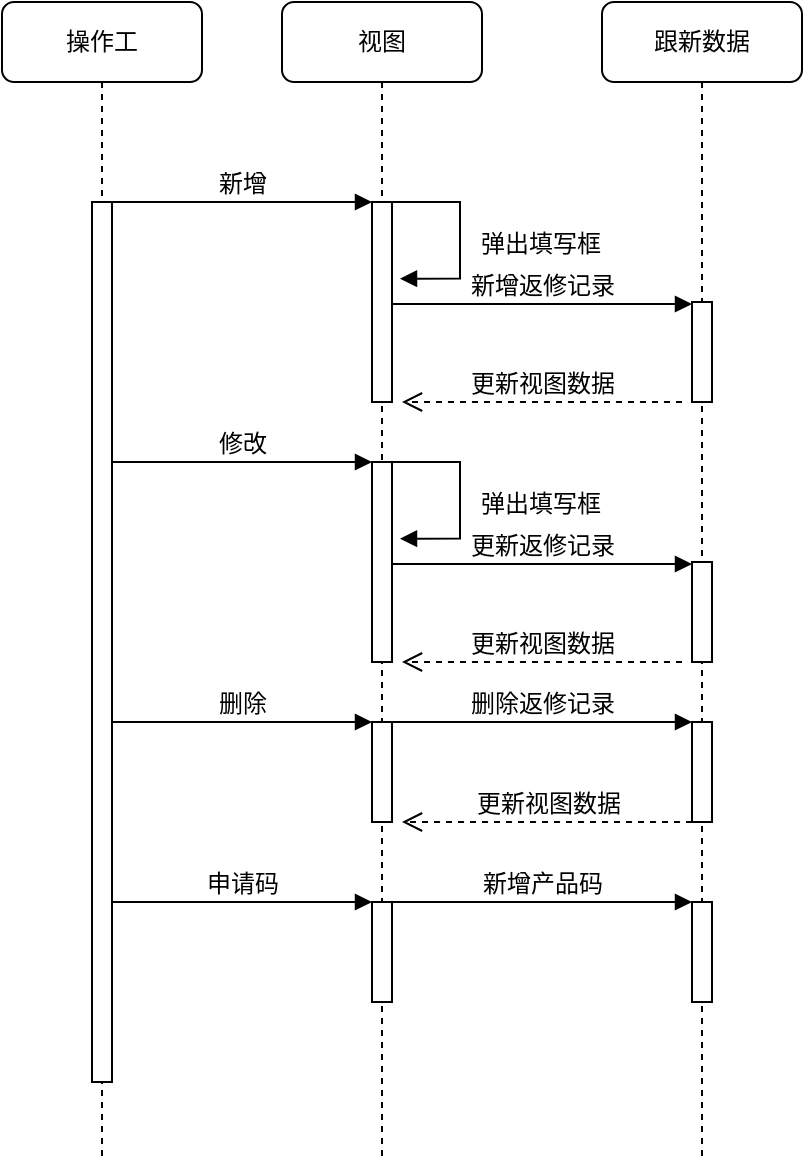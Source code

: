 <mxfile version="14.8.3" type="github">
  <diagram name="Page-1" id="13e1069c-82ec-6db2-03f1-153e76fe0fe0">
    <mxGraphModel dx="1038" dy="585" grid="1" gridSize="10" guides="1" tooltips="1" connect="1" arrows="1" fold="1" page="1" pageScale="1" pageWidth="1100" pageHeight="850" background="none" math="0" shadow="0">
      <root>
        <mxCell id="0" />
        <mxCell id="1" parent="0" />
        <mxCell id="7baba1c4bc27f4b0-2" value="视图&lt;font class=&quot;cyxy-trs-target&quot; style=&quot;display: none&quot;&gt; View&lt;/font&gt;" style="shape=umlLifeline;perimeter=lifelinePerimeter;whiteSpace=wrap;html=1;container=1;collapsible=0;recursiveResize=0;outlineConnect=0;rounded=1;shadow=0;comic=0;labelBackgroundColor=none;strokeWidth=1;fontFamily=Verdana;fontSize=12;align=center;" parent="1" vertex="1">
          <mxGeometry x="240" y="80" width="100" height="580" as="geometry" />
        </mxCell>
        <mxCell id="7baba1c4bc27f4b0-10" value="" style="html=1;points=[];perimeter=orthogonalPerimeter;rounded=0;shadow=0;comic=0;labelBackgroundColor=none;strokeWidth=1;fontFamily=Verdana;fontSize=12;align=center;" parent="7baba1c4bc27f4b0-2" vertex="1">
          <mxGeometry x="45" y="100" width="10" height="100" as="geometry" />
        </mxCell>
        <mxCell id="7baba1c4bc27f4b0-3" value="&lt;font style=&quot;vertical-align: inherit&quot;&gt;&lt;font style=&quot;vertical-align: inherit&quot;&gt;跟新数据&lt;/font&gt;&lt;/font&gt;&lt;font class=&quot;cyxy-trs-target&quot; style=&quot;display: none&quot;&gt; : Object&lt;/font&gt;&lt;font class=&quot;cyxy-trs-target&quot; style=&quot;display: none&quot;&gt; : Object&lt;/font&gt;" style="shape=umlLifeline;perimeter=lifelinePerimeter;whiteSpace=wrap;html=1;container=1;collapsible=0;recursiveResize=0;outlineConnect=0;rounded=1;shadow=0;comic=0;labelBackgroundColor=none;strokeWidth=1;fontFamily=Verdana;fontSize=12;align=center;" parent="1" vertex="1">
          <mxGeometry x="400" y="80" width="100" height="580" as="geometry" />
        </mxCell>
        <mxCell id="7baba1c4bc27f4b0-13" value="" style="html=1;points=[];perimeter=orthogonalPerimeter;rounded=0;shadow=0;comic=0;labelBackgroundColor=none;strokeWidth=1;fontFamily=Verdana;fontSize=12;align=center;" parent="7baba1c4bc27f4b0-3" vertex="1">
          <mxGeometry x="45" y="150" width="10" height="50" as="geometry" />
        </mxCell>
        <mxCell id="7baba1c4bc27f4b0-8" value="操作工&lt;font class=&quot;cyxy-trs-target&quot; style=&quot;display: none&quot;&gt; : Object&lt;/font&gt;" style="shape=umlLifeline;perimeter=lifelinePerimeter;whiteSpace=wrap;html=1;container=1;collapsible=0;recursiveResize=0;outlineConnect=0;rounded=1;shadow=0;comic=0;labelBackgroundColor=none;strokeWidth=1;fontFamily=Verdana;fontSize=12;align=center;" parent="1" vertex="1">
          <mxGeometry x="100" y="80" width="100" height="580" as="geometry" />
        </mxCell>
        <mxCell id="7baba1c4bc27f4b0-9" value="" style="html=1;points=[];perimeter=orthogonalPerimeter;rounded=0;shadow=0;comic=0;labelBackgroundColor=none;strokeWidth=1;fontFamily=Verdana;fontSize=12;align=center;" parent="7baba1c4bc27f4b0-8" vertex="1">
          <mxGeometry x="45" y="100" width="10" height="440" as="geometry" />
        </mxCell>
        <mxCell id="7baba1c4bc27f4b0-11" value="&lt;font style=&quot;vertical-align: inherit&quot;&gt;&lt;font style=&quot;vertical-align: inherit&quot;&gt;新增&lt;/font&gt;&lt;/font&gt;" style="html=1;verticalAlign=bottom;endArrow=block;entryX=0;entryY=0;labelBackgroundColor=none;fontFamily=Verdana;fontSize=12;edgeStyle=elbowEdgeStyle;elbow=vertical;" parent="1" source="7baba1c4bc27f4b0-9" target="7baba1c4bc27f4b0-10" edge="1">
          <mxGeometry relative="1" as="geometry">
            <mxPoint x="220" y="190" as="sourcePoint" />
          </mxGeometry>
        </mxCell>
        <mxCell id="7baba1c4bc27f4b0-14" value="新增返修记录" style="html=1;verticalAlign=bottom;endArrow=block;entryX=0;entryY=0;labelBackgroundColor=none;fontFamily=Verdana;fontSize=12;edgeStyle=elbowEdgeStyle;elbow=vertical;" parent="1" edge="1">
          <mxGeometry relative="1" as="geometry">
            <mxPoint x="295" y="231" as="sourcePoint" />
            <mxPoint x="445" y="231.0" as="targetPoint" />
          </mxGeometry>
        </mxCell>
        <mxCell id="7baba1c4bc27f4b0-39" value="&lt;font style=&quot;vertical-align: inherit&quot;&gt;&lt;font style=&quot;vertical-align: inherit&quot;&gt;弹出填写框&lt;/font&gt;&lt;/font&gt;" style="html=1;verticalAlign=bottom;endArrow=block;labelBackgroundColor=none;fontFamily=Verdana;fontSize=12;elbow=vertical;edgeStyle=orthogonalEdgeStyle;entryX=1;entryY=0.286;entryPerimeter=0;exitX=1.038;exitY=0.345;exitPerimeter=0;rounded=0;" parent="1" edge="1">
          <mxGeometry x="0.259" y="40" relative="1" as="geometry">
            <mxPoint x="294.003" y="180" as="sourcePoint" />
            <mxPoint x="299.003" y="218.333" as="targetPoint" />
            <Array as="points">
              <mxPoint x="329" y="180" />
              <mxPoint x="329" y="218" />
            </Array>
            <mxPoint as="offset" />
          </mxGeometry>
        </mxCell>
        <mxCell id="lz0egVpSMZOVrn9CBb7F-2" value="更新视图数据" style="html=1;verticalAlign=bottom;endArrow=open;dashed=1;endSize=8;labelBackgroundColor=none;fontFamily=Verdana;fontSize=12;edgeStyle=elbowEdgeStyle;elbow=vertical;" edge="1" parent="1">
          <mxGeometry relative="1" as="geometry">
            <mxPoint x="300" y="280" as="targetPoint" />
            <Array as="points">
              <mxPoint x="395" y="280" />
              <mxPoint x="385" y="280" />
              <mxPoint x="415" y="280" />
            </Array>
            <mxPoint x="440" y="280" as="sourcePoint" />
          </mxGeometry>
        </mxCell>
        <mxCell id="lz0egVpSMZOVrn9CBb7F-3" value="修改" style="html=1;verticalAlign=bottom;endArrow=block;entryX=0;entryY=0;labelBackgroundColor=none;fontFamily=Verdana;fontSize=12;edgeStyle=elbowEdgeStyle;elbow=vertical;" edge="1" parent="1">
          <mxGeometry relative="1" as="geometry">
            <mxPoint x="155" y="310" as="sourcePoint" />
            <mxPoint x="285" y="310" as="targetPoint" />
          </mxGeometry>
        </mxCell>
        <mxCell id="lz0egVpSMZOVrn9CBb7F-4" value="" style="html=1;points=[];perimeter=orthogonalPerimeter;rounded=0;shadow=0;comic=0;labelBackgroundColor=none;strokeWidth=1;fontFamily=Verdana;fontSize=12;align=center;" vertex="1" parent="1">
          <mxGeometry x="285" y="310" width="10" height="100" as="geometry" />
        </mxCell>
        <mxCell id="lz0egVpSMZOVrn9CBb7F-5" value="" style="html=1;points=[];perimeter=orthogonalPerimeter;rounded=0;shadow=0;comic=0;labelBackgroundColor=none;strokeWidth=1;fontFamily=Verdana;fontSize=12;align=center;" vertex="1" parent="1">
          <mxGeometry x="445" y="360" width="10" height="50" as="geometry" />
        </mxCell>
        <mxCell id="lz0egVpSMZOVrn9CBb7F-6" value="更新返修记录" style="html=1;verticalAlign=bottom;endArrow=block;entryX=0;entryY=0;labelBackgroundColor=none;fontFamily=Verdana;fontSize=12;edgeStyle=elbowEdgeStyle;elbow=vertical;" edge="1" parent="1">
          <mxGeometry relative="1" as="geometry">
            <mxPoint x="295" y="361" as="sourcePoint" />
            <mxPoint x="445" y="361.0" as="targetPoint" />
          </mxGeometry>
        </mxCell>
        <mxCell id="lz0egVpSMZOVrn9CBb7F-7" value="&lt;font style=&quot;vertical-align: inherit&quot;&gt;&lt;font style=&quot;vertical-align: inherit&quot;&gt;弹出填写框&lt;/font&gt;&lt;/font&gt;" style="html=1;verticalAlign=bottom;endArrow=block;labelBackgroundColor=none;fontFamily=Verdana;fontSize=12;elbow=vertical;edgeStyle=orthogonalEdgeStyle;entryX=1;entryY=0.286;entryPerimeter=0;exitX=1.038;exitY=0.345;exitPerimeter=0;rounded=0;" edge="1" parent="1">
          <mxGeometry x="0.259" y="40" relative="1" as="geometry">
            <mxPoint x="294.003" y="310" as="sourcePoint" />
            <mxPoint x="299.003" y="348.333" as="targetPoint" />
            <Array as="points">
              <mxPoint x="329" y="310" />
              <mxPoint x="329" y="348" />
            </Array>
            <mxPoint as="offset" />
          </mxGeometry>
        </mxCell>
        <mxCell id="lz0egVpSMZOVrn9CBb7F-8" value="更新视图数据" style="html=1;verticalAlign=bottom;endArrow=open;dashed=1;endSize=8;labelBackgroundColor=none;fontFamily=Verdana;fontSize=12;edgeStyle=elbowEdgeStyle;elbow=vertical;" edge="1" parent="1">
          <mxGeometry relative="1" as="geometry">
            <mxPoint x="300" y="410" as="targetPoint" />
            <Array as="points">
              <mxPoint x="395" y="410" />
              <mxPoint x="385" y="410" />
              <mxPoint x="415" y="410" />
            </Array>
            <mxPoint x="440" y="410" as="sourcePoint" />
          </mxGeometry>
        </mxCell>
        <mxCell id="lz0egVpSMZOVrn9CBb7F-15" value="删除" style="html=1;verticalAlign=bottom;endArrow=block;entryX=0;entryY=0;labelBackgroundColor=none;fontFamily=Verdana;fontSize=12;edgeStyle=elbowEdgeStyle;elbow=vertical;" edge="1" parent="1">
          <mxGeometry relative="1" as="geometry">
            <mxPoint x="155" y="440" as="sourcePoint" />
            <mxPoint x="285" y="440" as="targetPoint" />
          </mxGeometry>
        </mxCell>
        <mxCell id="lz0egVpSMZOVrn9CBb7F-16" value="" style="html=1;points=[];perimeter=orthogonalPerimeter;rounded=0;shadow=0;comic=0;labelBackgroundColor=none;strokeWidth=1;fontFamily=Verdana;fontSize=12;align=center;" vertex="1" parent="1">
          <mxGeometry x="285" y="440" width="10" height="50" as="geometry" />
        </mxCell>
        <mxCell id="lz0egVpSMZOVrn9CBb7F-17" value="" style="html=1;points=[];perimeter=orthogonalPerimeter;rounded=0;shadow=0;comic=0;labelBackgroundColor=none;strokeWidth=1;fontFamily=Verdana;fontSize=12;align=center;" vertex="1" parent="1">
          <mxGeometry x="445" y="440" width="10" height="50" as="geometry" />
        </mxCell>
        <mxCell id="lz0egVpSMZOVrn9CBb7F-18" value="删除返修记录" style="html=1;verticalAlign=bottom;endArrow=block;entryX=0;entryY=0;labelBackgroundColor=none;fontFamily=Verdana;fontSize=12;edgeStyle=elbowEdgeStyle;elbow=vertical;" edge="1" parent="1">
          <mxGeometry relative="1" as="geometry">
            <mxPoint x="295" y="440" as="sourcePoint" />
            <mxPoint x="445" y="440.0" as="targetPoint" />
          </mxGeometry>
        </mxCell>
        <mxCell id="lz0egVpSMZOVrn9CBb7F-20" value="更新视图数据" style="html=1;verticalAlign=bottom;endArrow=open;dashed=1;endSize=8;labelBackgroundColor=none;fontFamily=Verdana;fontSize=12;edgeStyle=elbowEdgeStyle;elbow=vertical;" edge="1" parent="1">
          <mxGeometry relative="1" as="geometry">
            <mxPoint x="300" y="490" as="targetPoint" />
            <Array as="points">
              <mxPoint x="400" y="490" />
              <mxPoint x="390" y="490" />
              <mxPoint x="420" y="490" />
            </Array>
            <mxPoint x="445" y="490" as="sourcePoint" />
          </mxGeometry>
        </mxCell>
        <mxCell id="lz0egVpSMZOVrn9CBb7F-26" value="申请码" style="html=1;verticalAlign=bottom;endArrow=block;entryX=0;entryY=0;labelBackgroundColor=none;fontFamily=Verdana;fontSize=12;edgeStyle=elbowEdgeStyle;elbow=vertical;" edge="1" parent="1">
          <mxGeometry relative="1" as="geometry">
            <mxPoint x="155" y="530" as="sourcePoint" />
            <mxPoint x="285" y="530" as="targetPoint" />
          </mxGeometry>
        </mxCell>
        <mxCell id="lz0egVpSMZOVrn9CBb7F-27" value="" style="html=1;points=[];perimeter=orthogonalPerimeter;rounded=0;shadow=0;comic=0;labelBackgroundColor=none;strokeWidth=1;fontFamily=Verdana;fontSize=12;align=center;" vertex="1" parent="1">
          <mxGeometry x="285" y="530" width="10" height="50" as="geometry" />
        </mxCell>
        <mxCell id="lz0egVpSMZOVrn9CBb7F-28" value="" style="html=1;points=[];perimeter=orthogonalPerimeter;rounded=0;shadow=0;comic=0;labelBackgroundColor=none;strokeWidth=1;fontFamily=Verdana;fontSize=12;align=center;" vertex="1" parent="1">
          <mxGeometry x="445" y="530" width="10" height="50" as="geometry" />
        </mxCell>
        <mxCell id="lz0egVpSMZOVrn9CBb7F-29" value="新增产品码" style="html=1;verticalAlign=bottom;endArrow=block;entryX=0;entryY=0;labelBackgroundColor=none;fontFamily=Verdana;fontSize=12;edgeStyle=elbowEdgeStyle;elbow=vertical;" edge="1" parent="1">
          <mxGeometry relative="1" as="geometry">
            <mxPoint x="295" y="530" as="sourcePoint" />
            <mxPoint x="445" y="530.0" as="targetPoint" />
          </mxGeometry>
        </mxCell>
      </root>
    </mxGraphModel>
  </diagram>
</mxfile>
